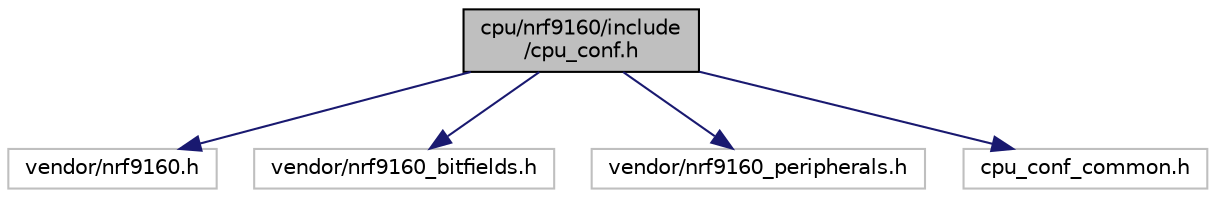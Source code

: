 digraph "cpu/nrf9160/include/cpu_conf.h"
{
 // LATEX_PDF_SIZE
  edge [fontname="Helvetica",fontsize="10",labelfontname="Helvetica",labelfontsize="10"];
  node [fontname="Helvetica",fontsize="10",shape=record];
  Node1 [label="cpu/nrf9160/include\l/cpu_conf.h",height=0.2,width=0.4,color="black", fillcolor="grey75", style="filled", fontcolor="black",tooltip="nRF9160 specific CPU configuration"];
  Node1 -> Node2 [color="midnightblue",fontsize="10",style="solid",fontname="Helvetica"];
  Node2 [label="vendor/nrf9160.h",height=0.2,width=0.4,color="grey75", fillcolor="white", style="filled",tooltip=" "];
  Node1 -> Node3 [color="midnightblue",fontsize="10",style="solid",fontname="Helvetica"];
  Node3 [label="vendor/nrf9160_bitfields.h",height=0.2,width=0.4,color="grey75", fillcolor="white", style="filled",tooltip=" "];
  Node1 -> Node4 [color="midnightblue",fontsize="10",style="solid",fontname="Helvetica"];
  Node4 [label="vendor/nrf9160_peripherals.h",height=0.2,width=0.4,color="grey75", fillcolor="white", style="filled",tooltip=" "];
  Node1 -> Node5 [color="midnightblue",fontsize="10",style="solid",fontname="Helvetica"];
  Node5 [label="cpu_conf_common.h",height=0.2,width=0.4,color="grey75", fillcolor="white", style="filled",tooltip=" "];
}
